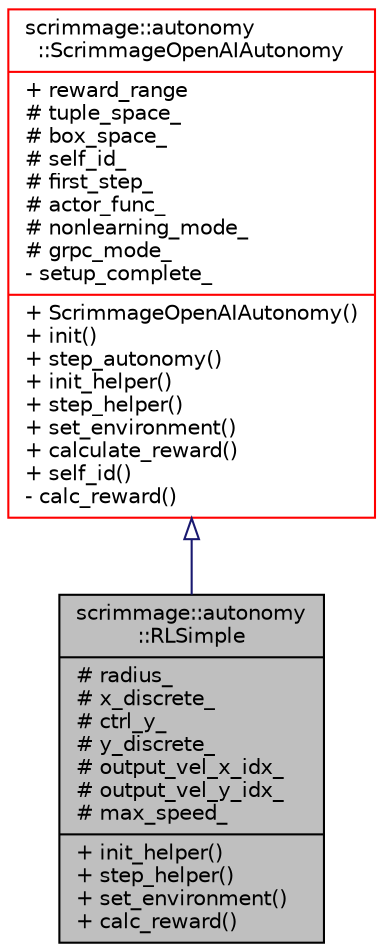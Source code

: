 digraph "scrimmage::autonomy::RLSimple"
{
 // LATEX_PDF_SIZE
  edge [fontname="Helvetica",fontsize="10",labelfontname="Helvetica",labelfontsize="10"];
  node [fontname="Helvetica",fontsize="10",shape=record];
  Node1 [label="{scrimmage::autonomy\l::RLSimple\n|# radius_\l# x_discrete_\l# ctrl_y_\l# y_discrete_\l# output_vel_x_idx_\l# output_vel_y_idx_\l# max_speed_\l|+ init_helper()\l+ step_helper()\l+ set_environment()\l+ calc_reward()\l}",height=0.2,width=0.4,color="black", fillcolor="grey75", style="filled", fontcolor="black",tooltip=" "];
  Node2 -> Node1 [dir="back",color="midnightblue",fontsize="10",style="solid",arrowtail="onormal",fontname="Helvetica"];
  Node2 [label="{scrimmage::autonomy\l::ScrimmageOpenAIAutonomy\n|+ reward_range\l# tuple_space_\l# box_space_\l# self_id_\l# first_step_\l# actor_func_\l# nonlearning_mode_\l# grpc_mode_\l- setup_complete_\l|+ ScrimmageOpenAIAutonomy()\l+ init()\l+ step_autonomy()\l+ init_helper()\l+ step_helper()\l+ set_environment()\l+ calculate_reward()\l+ self_id()\l- calc_reward()\l}",height=0.2,width=0.4,color="red", fillcolor="white", style="filled",URL="$classscrimmage_1_1autonomy_1_1ScrimmageOpenAIAutonomy.html",tooltip=" "];
}
